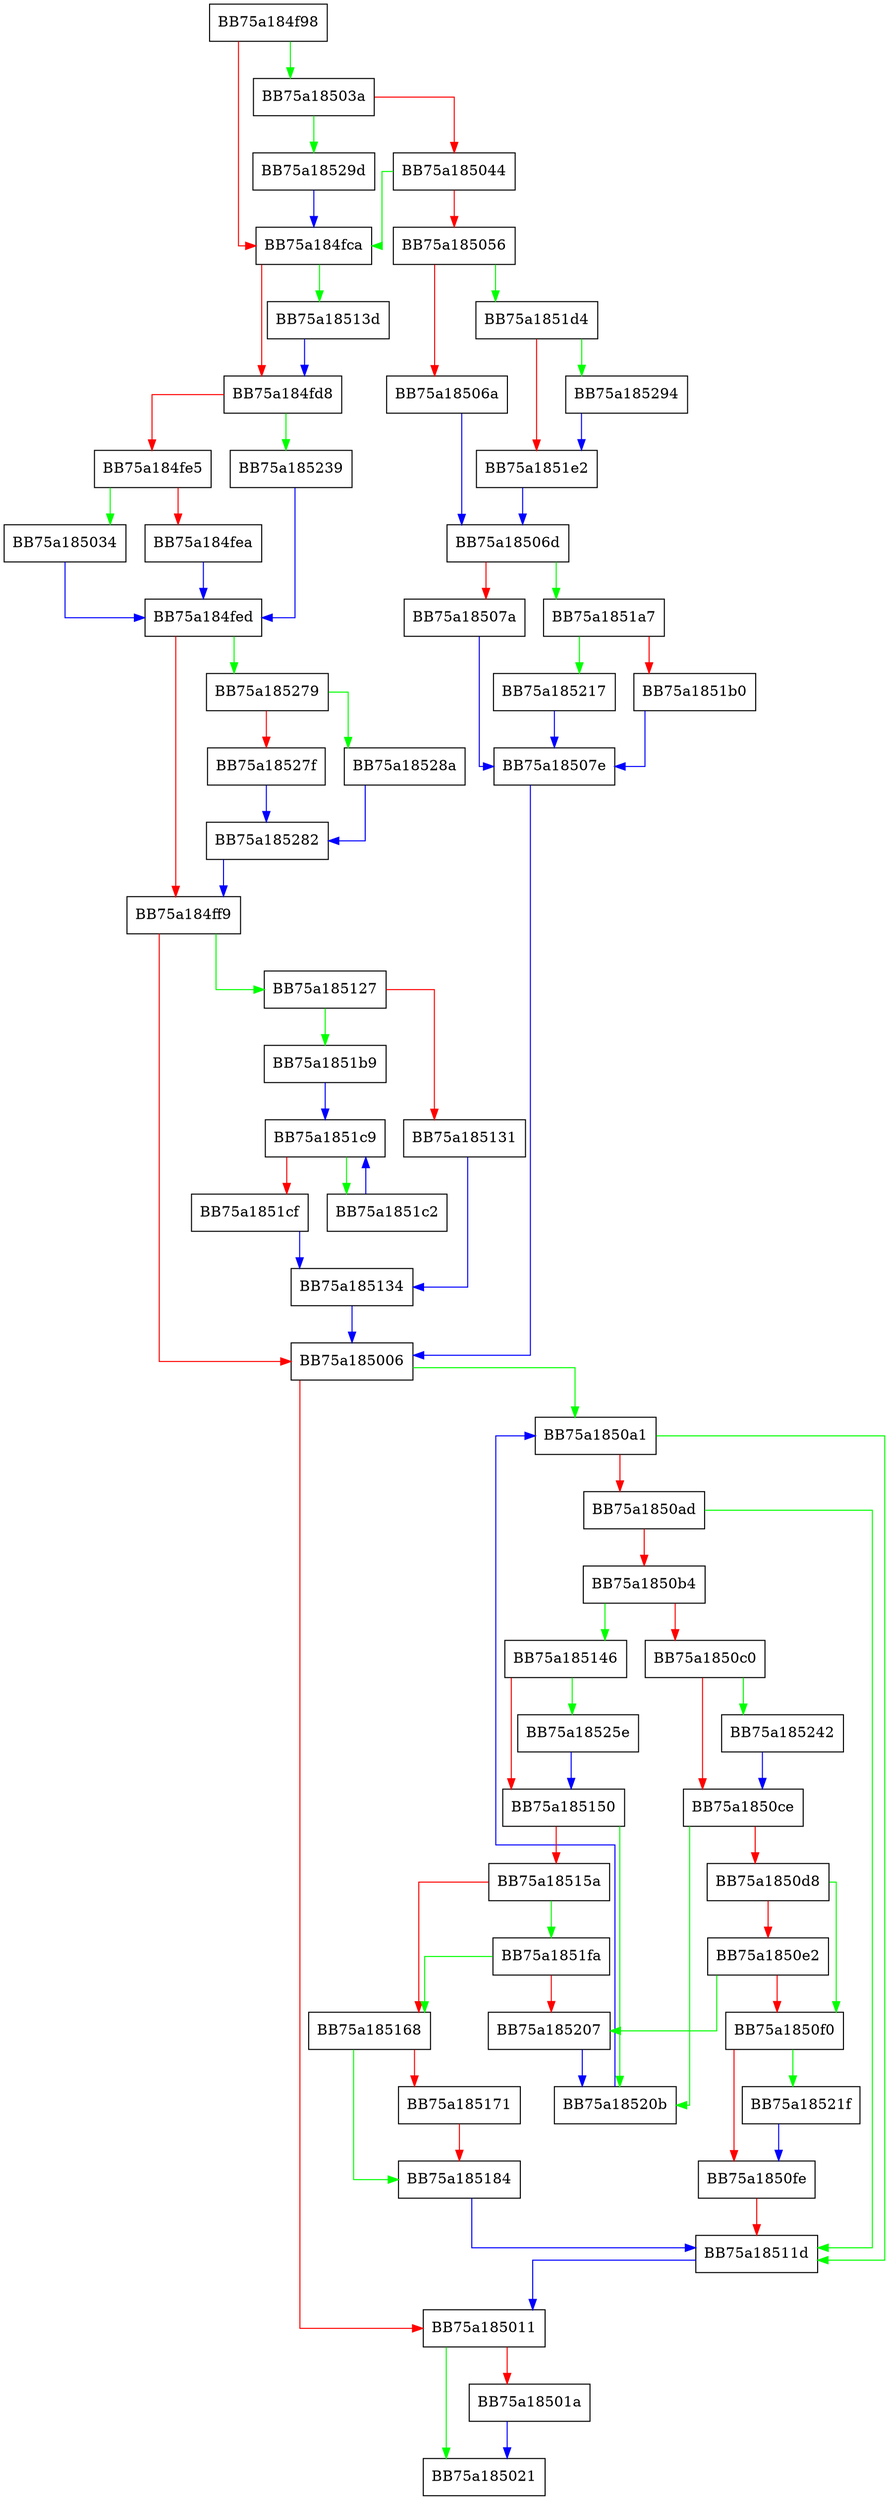 digraph _Extract {
  node [shape="box"];
  graph [splines=ortho];
  BB75a184f98 -> BB75a18503a [color="green"];
  BB75a184f98 -> BB75a184fca [color="red"];
  BB75a184fca -> BB75a18513d [color="green"];
  BB75a184fca -> BB75a184fd8 [color="red"];
  BB75a184fd8 -> BB75a185239 [color="green"];
  BB75a184fd8 -> BB75a184fe5 [color="red"];
  BB75a184fe5 -> BB75a185034 [color="green"];
  BB75a184fe5 -> BB75a184fea [color="red"];
  BB75a184fea -> BB75a184fed [color="blue"];
  BB75a184fed -> BB75a185279 [color="green"];
  BB75a184fed -> BB75a184ff9 [color="red"];
  BB75a184ff9 -> BB75a185127 [color="green"];
  BB75a184ff9 -> BB75a185006 [color="red"];
  BB75a185006 -> BB75a1850a1 [color="green"];
  BB75a185006 -> BB75a185011 [color="red"];
  BB75a185011 -> BB75a185021 [color="green"];
  BB75a185011 -> BB75a18501a [color="red"];
  BB75a18501a -> BB75a185021 [color="blue"];
  BB75a185034 -> BB75a184fed [color="blue"];
  BB75a18503a -> BB75a18529d [color="green"];
  BB75a18503a -> BB75a185044 [color="red"];
  BB75a185044 -> BB75a184fca [color="green"];
  BB75a185044 -> BB75a185056 [color="red"];
  BB75a185056 -> BB75a1851d4 [color="green"];
  BB75a185056 -> BB75a18506a [color="red"];
  BB75a18506a -> BB75a18506d [color="blue"];
  BB75a18506d -> BB75a1851a7 [color="green"];
  BB75a18506d -> BB75a18507a [color="red"];
  BB75a18507a -> BB75a18507e [color="blue"];
  BB75a18507e -> BB75a185006 [color="blue"];
  BB75a1850a1 -> BB75a18511d [color="green"];
  BB75a1850a1 -> BB75a1850ad [color="red"];
  BB75a1850ad -> BB75a18511d [color="green"];
  BB75a1850ad -> BB75a1850b4 [color="red"];
  BB75a1850b4 -> BB75a185146 [color="green"];
  BB75a1850b4 -> BB75a1850c0 [color="red"];
  BB75a1850c0 -> BB75a185242 [color="green"];
  BB75a1850c0 -> BB75a1850ce [color="red"];
  BB75a1850ce -> BB75a18520b [color="green"];
  BB75a1850ce -> BB75a1850d8 [color="red"];
  BB75a1850d8 -> BB75a1850f0 [color="green"];
  BB75a1850d8 -> BB75a1850e2 [color="red"];
  BB75a1850e2 -> BB75a185207 [color="green"];
  BB75a1850e2 -> BB75a1850f0 [color="red"];
  BB75a1850f0 -> BB75a18521f [color="green"];
  BB75a1850f0 -> BB75a1850fe [color="red"];
  BB75a1850fe -> BB75a18511d [color="red"];
  BB75a18511d -> BB75a185011 [color="blue"];
  BB75a185127 -> BB75a1851b9 [color="green"];
  BB75a185127 -> BB75a185131 [color="red"];
  BB75a185131 -> BB75a185134 [color="blue"];
  BB75a185134 -> BB75a185006 [color="blue"];
  BB75a18513d -> BB75a184fd8 [color="blue"];
  BB75a185146 -> BB75a18525e [color="green"];
  BB75a185146 -> BB75a185150 [color="red"];
  BB75a185150 -> BB75a18520b [color="green"];
  BB75a185150 -> BB75a18515a [color="red"];
  BB75a18515a -> BB75a1851fa [color="green"];
  BB75a18515a -> BB75a185168 [color="red"];
  BB75a185168 -> BB75a185184 [color="green"];
  BB75a185168 -> BB75a185171 [color="red"];
  BB75a185171 -> BB75a185184 [color="red"];
  BB75a185184 -> BB75a18511d [color="blue"];
  BB75a1851a7 -> BB75a185217 [color="green"];
  BB75a1851a7 -> BB75a1851b0 [color="red"];
  BB75a1851b0 -> BB75a18507e [color="blue"];
  BB75a1851b9 -> BB75a1851c9 [color="blue"];
  BB75a1851c2 -> BB75a1851c9 [color="blue"];
  BB75a1851c9 -> BB75a1851c2 [color="green"];
  BB75a1851c9 -> BB75a1851cf [color="red"];
  BB75a1851cf -> BB75a185134 [color="blue"];
  BB75a1851d4 -> BB75a185294 [color="green"];
  BB75a1851d4 -> BB75a1851e2 [color="red"];
  BB75a1851e2 -> BB75a18506d [color="blue"];
  BB75a1851fa -> BB75a185168 [color="green"];
  BB75a1851fa -> BB75a185207 [color="red"];
  BB75a185207 -> BB75a18520b [color="blue"];
  BB75a18520b -> BB75a1850a1 [color="blue"];
  BB75a185217 -> BB75a18507e [color="blue"];
  BB75a18521f -> BB75a1850fe [color="blue"];
  BB75a185239 -> BB75a184fed [color="blue"];
  BB75a185242 -> BB75a1850ce [color="blue"];
  BB75a18525e -> BB75a185150 [color="blue"];
  BB75a185279 -> BB75a18528a [color="green"];
  BB75a185279 -> BB75a18527f [color="red"];
  BB75a18527f -> BB75a185282 [color="blue"];
  BB75a185282 -> BB75a184ff9 [color="blue"];
  BB75a18528a -> BB75a185282 [color="blue"];
  BB75a185294 -> BB75a1851e2 [color="blue"];
  BB75a18529d -> BB75a184fca [color="blue"];
}